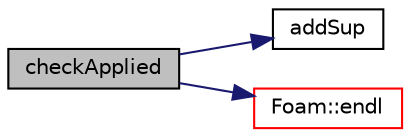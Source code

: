 digraph "checkApplied"
{
  bgcolor="transparent";
  edge [fontname="Helvetica",fontsize="10",labelfontname="Helvetica",labelfontsize="10"];
  node [fontname="Helvetica",fontsize="10",shape=record];
  rankdir="LR";
  Node888 [label="checkApplied",height=0.2,width=0.4,color="black", fillcolor="grey75", style="filled", fontcolor="black"];
  Node888 -> Node889 [color="midnightblue",fontsize="10",style="solid",fontname="Helvetica"];
  Node889 [label="addSup",height=0.2,width=0.4,color="black",URL="$a22661.html#a6944ee16225e24c97df423c35d4cd199"];
  Node888 -> Node890 [color="midnightblue",fontsize="10",style="solid",fontname="Helvetica"];
  Node890 [label="Foam::endl",height=0.2,width=0.4,color="red",URL="$a21851.html#a2db8fe02a0d3909e9351bb4275b23ce4",tooltip="Add newline and flush stream. "];
}

